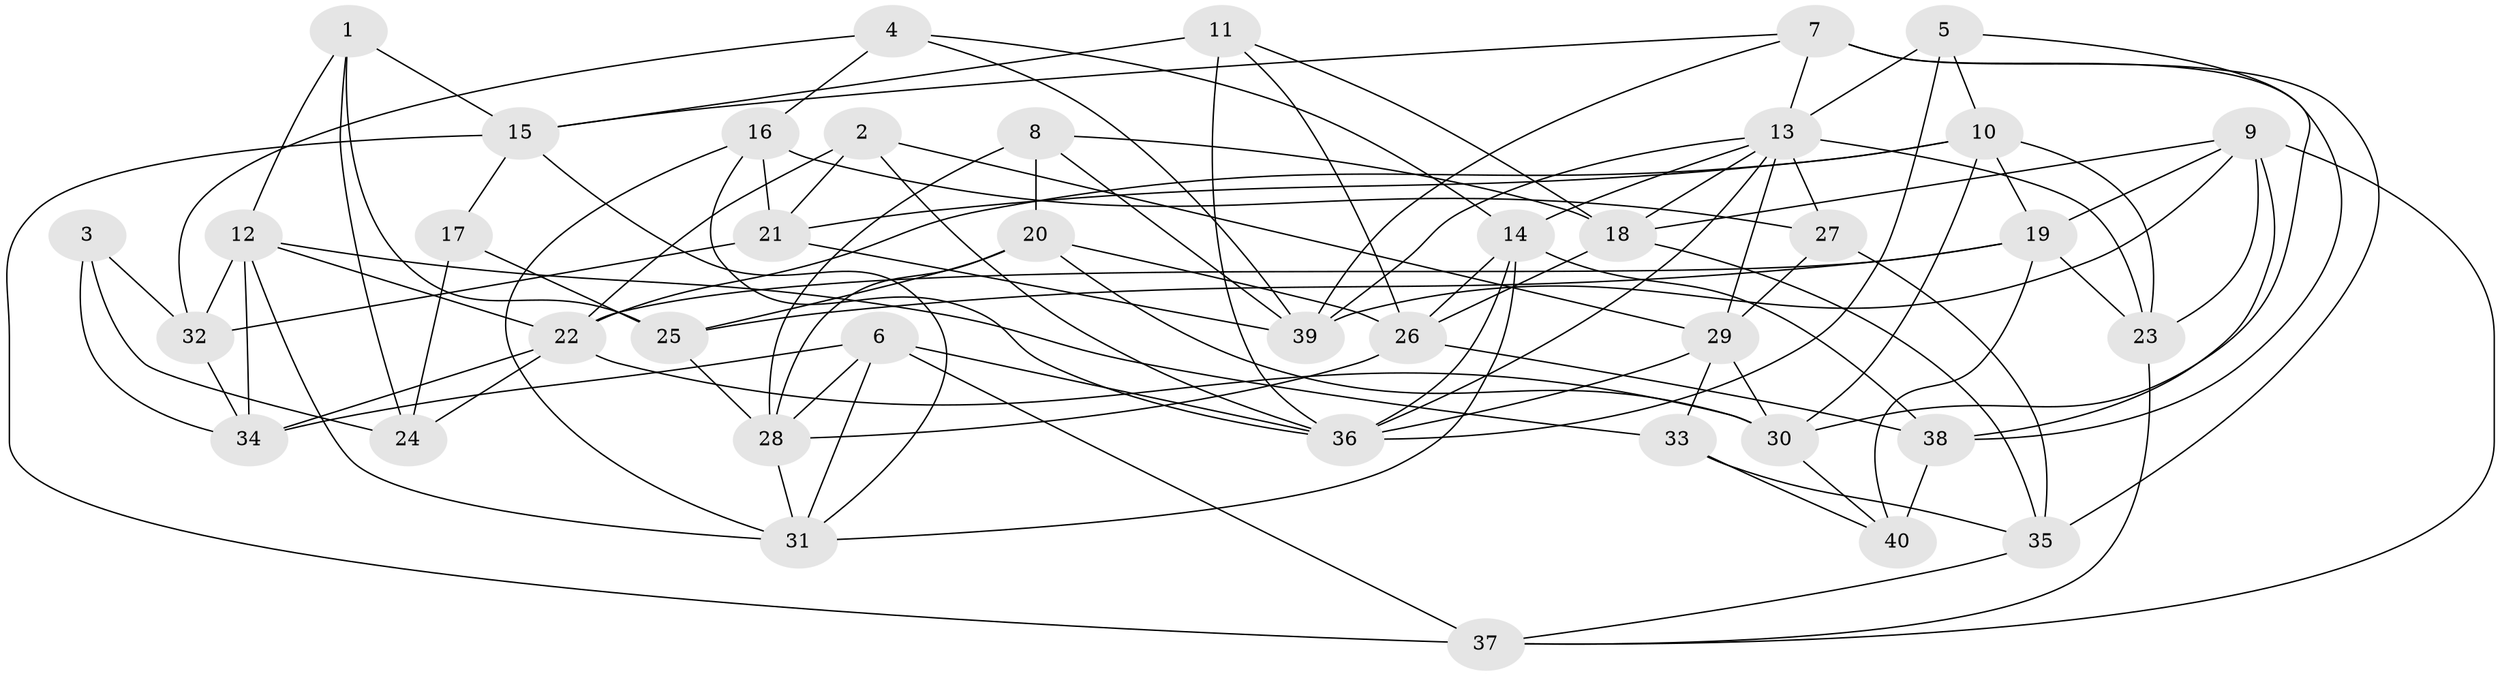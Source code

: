 // original degree distribution, {4: 1.0}
// Generated by graph-tools (version 1.1) at 2025/03/03/09/25 03:03:11]
// undirected, 40 vertices, 104 edges
graph export_dot {
graph [start="1"]
  node [color=gray90,style=filled];
  1;
  2;
  3;
  4;
  5;
  6;
  7;
  8;
  9;
  10;
  11;
  12;
  13;
  14;
  15;
  16;
  17;
  18;
  19;
  20;
  21;
  22;
  23;
  24;
  25;
  26;
  27;
  28;
  29;
  30;
  31;
  32;
  33;
  34;
  35;
  36;
  37;
  38;
  39;
  40;
  1 -- 12 [weight=1.0];
  1 -- 15 [weight=1.0];
  1 -- 24 [weight=1.0];
  1 -- 25 [weight=1.0];
  2 -- 21 [weight=1.0];
  2 -- 22 [weight=1.0];
  2 -- 29 [weight=1.0];
  2 -- 36 [weight=1.0];
  3 -- 24 [weight=2.0];
  3 -- 32 [weight=1.0];
  3 -- 34 [weight=1.0];
  4 -- 14 [weight=1.0];
  4 -- 16 [weight=1.0];
  4 -- 32 [weight=1.0];
  4 -- 39 [weight=1.0];
  5 -- 10 [weight=1.0];
  5 -- 13 [weight=1.0];
  5 -- 30 [weight=1.0];
  5 -- 36 [weight=1.0];
  6 -- 28 [weight=1.0];
  6 -- 31 [weight=1.0];
  6 -- 34 [weight=1.0];
  6 -- 36 [weight=1.0];
  6 -- 37 [weight=2.0];
  7 -- 13 [weight=1.0];
  7 -- 15 [weight=1.0];
  7 -- 35 [weight=1.0];
  7 -- 38 [weight=2.0];
  7 -- 39 [weight=1.0];
  8 -- 18 [weight=1.0];
  8 -- 20 [weight=1.0];
  8 -- 28 [weight=1.0];
  8 -- 39 [weight=1.0];
  9 -- 18 [weight=1.0];
  9 -- 19 [weight=1.0];
  9 -- 23 [weight=1.0];
  9 -- 37 [weight=1.0];
  9 -- 38 [weight=1.0];
  9 -- 39 [weight=1.0];
  10 -- 19 [weight=1.0];
  10 -- 21 [weight=1.0];
  10 -- 22 [weight=1.0];
  10 -- 23 [weight=1.0];
  10 -- 30 [weight=1.0];
  11 -- 15 [weight=1.0];
  11 -- 18 [weight=1.0];
  11 -- 26 [weight=1.0];
  11 -- 36 [weight=1.0];
  12 -- 22 [weight=1.0];
  12 -- 31 [weight=1.0];
  12 -- 32 [weight=1.0];
  12 -- 33 [weight=1.0];
  12 -- 34 [weight=1.0];
  13 -- 14 [weight=1.0];
  13 -- 18 [weight=1.0];
  13 -- 23 [weight=2.0];
  13 -- 27 [weight=1.0];
  13 -- 29 [weight=1.0];
  13 -- 36 [weight=1.0];
  13 -- 39 [weight=1.0];
  14 -- 26 [weight=1.0];
  14 -- 31 [weight=1.0];
  14 -- 36 [weight=1.0];
  14 -- 38 [weight=1.0];
  15 -- 17 [weight=1.0];
  15 -- 31 [weight=1.0];
  15 -- 37 [weight=1.0];
  16 -- 21 [weight=1.0];
  16 -- 27 [weight=2.0];
  16 -- 31 [weight=1.0];
  16 -- 36 [weight=1.0];
  17 -- 24 [weight=2.0];
  17 -- 25 [weight=1.0];
  18 -- 26 [weight=1.0];
  18 -- 35 [weight=1.0];
  19 -- 22 [weight=1.0];
  19 -- 23 [weight=1.0];
  19 -- 25 [weight=1.0];
  19 -- 40 [weight=1.0];
  20 -- 25 [weight=2.0];
  20 -- 26 [weight=1.0];
  20 -- 28 [weight=1.0];
  20 -- 30 [weight=1.0];
  21 -- 32 [weight=2.0];
  21 -- 39 [weight=1.0];
  22 -- 24 [weight=1.0];
  22 -- 30 [weight=1.0];
  22 -- 34 [weight=2.0];
  23 -- 37 [weight=1.0];
  25 -- 28 [weight=1.0];
  26 -- 28 [weight=1.0];
  26 -- 38 [weight=1.0];
  27 -- 29 [weight=1.0];
  27 -- 35 [weight=2.0];
  28 -- 31 [weight=1.0];
  29 -- 30 [weight=1.0];
  29 -- 33 [weight=1.0];
  29 -- 36 [weight=1.0];
  30 -- 40 [weight=1.0];
  32 -- 34 [weight=1.0];
  33 -- 35 [weight=1.0];
  33 -- 40 [weight=1.0];
  35 -- 37 [weight=1.0];
  38 -- 40 [weight=3.0];
}
